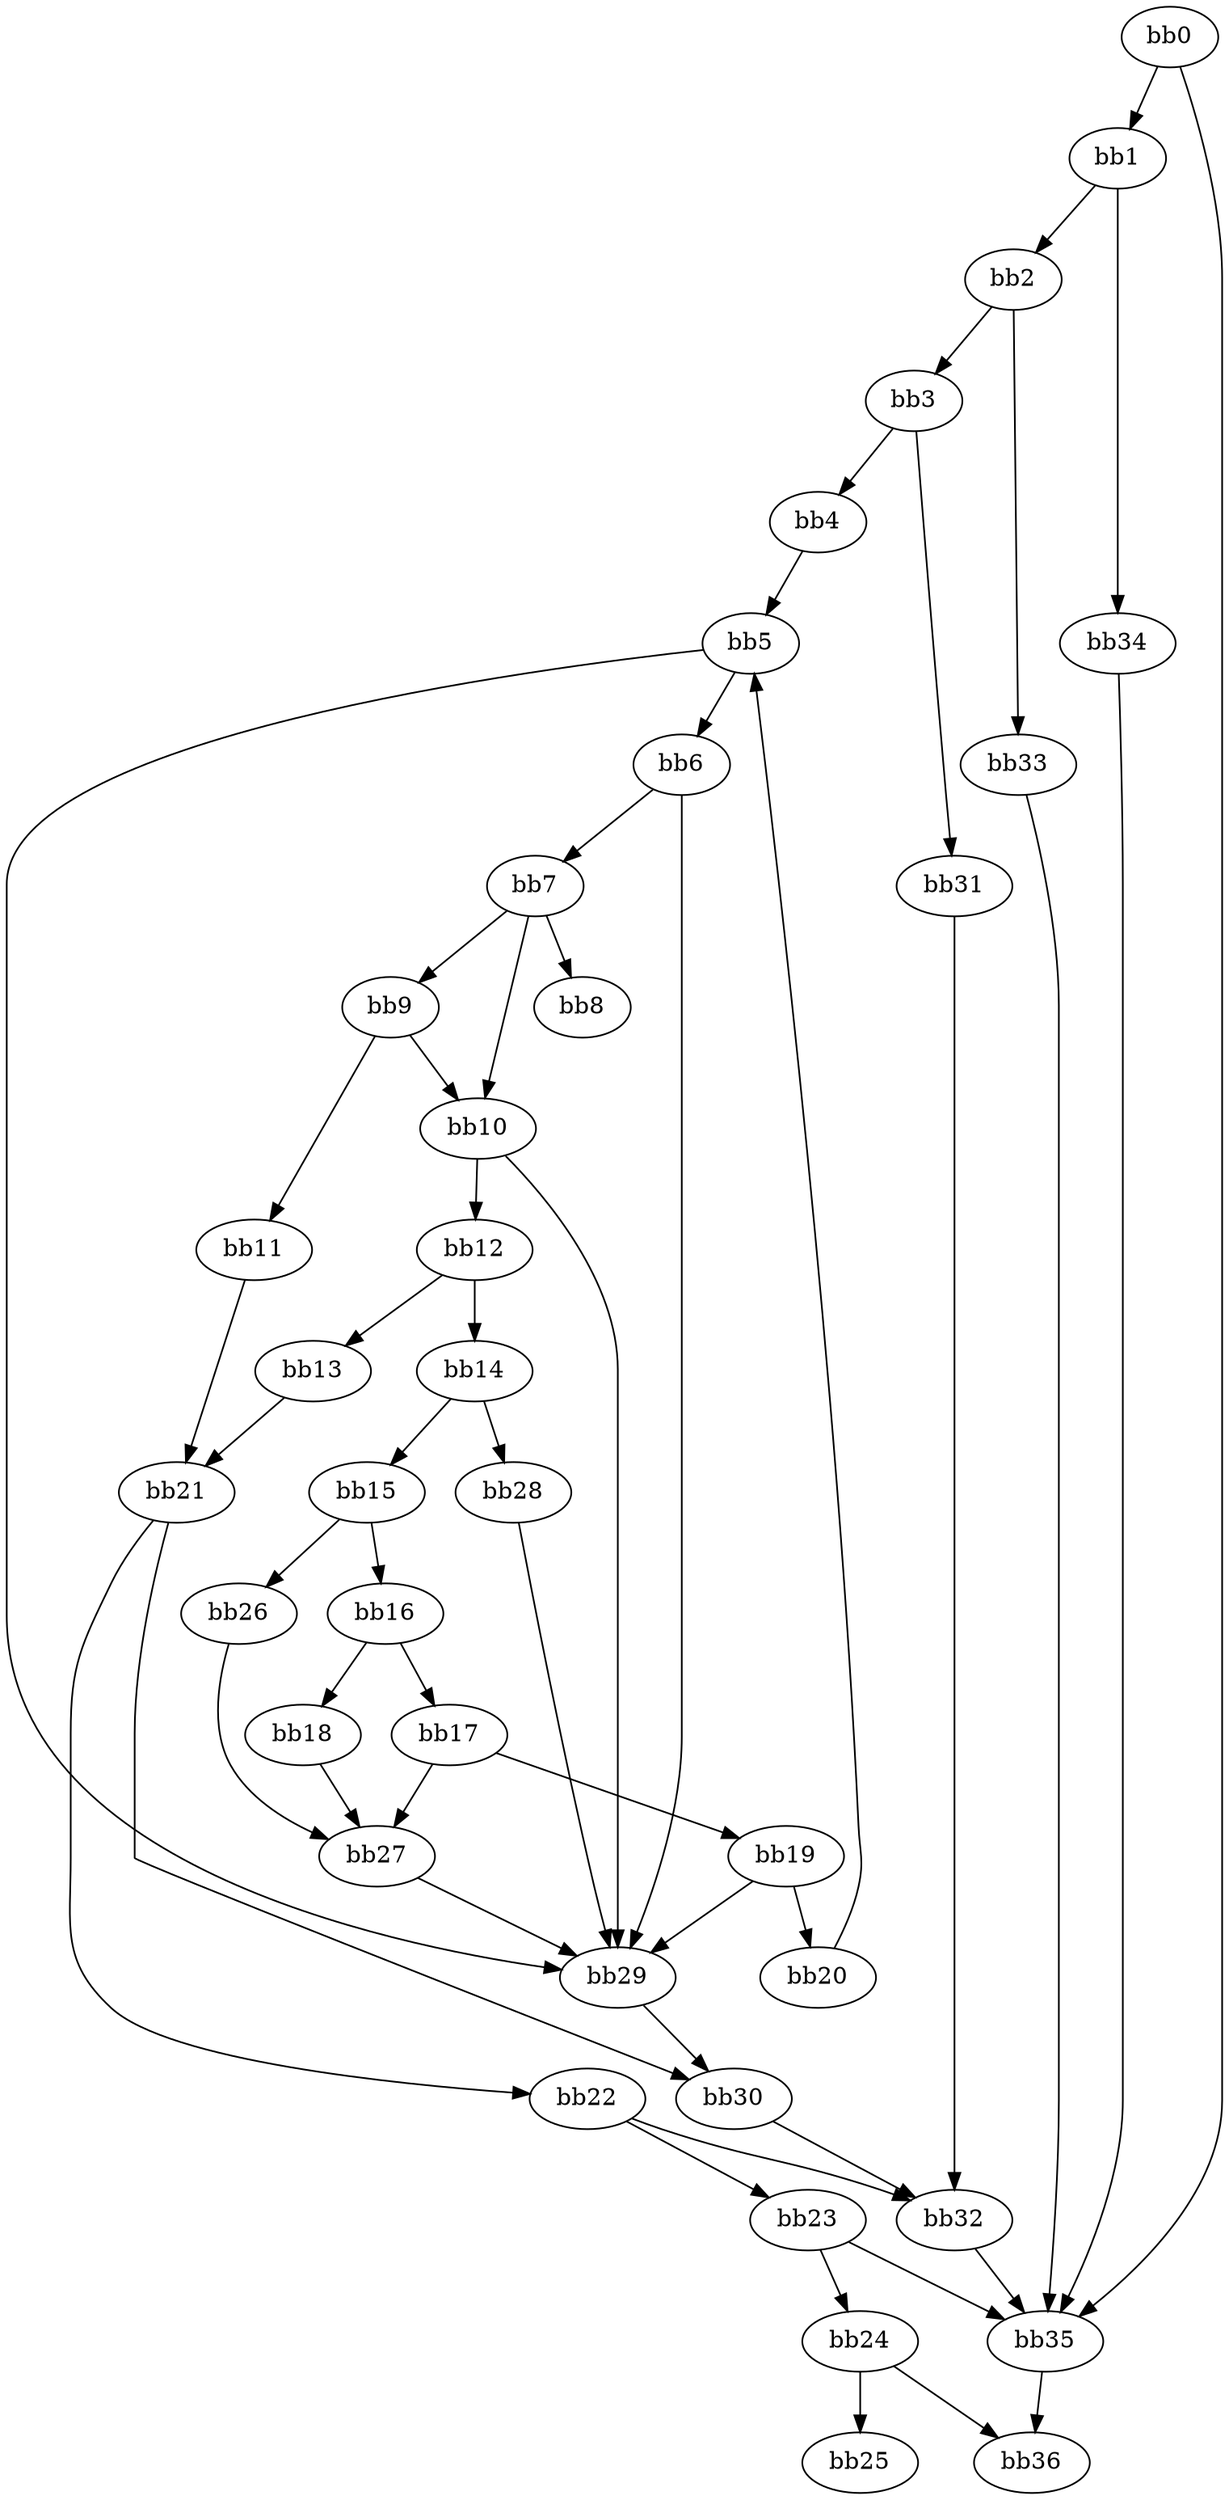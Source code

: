 digraph {
    0 [ label = "bb0\l" ]
    1 [ label = "bb1\l" ]
    2 [ label = "bb2\l" ]
    3 [ label = "bb3\l" ]
    4 [ label = "bb4\l" ]
    5 [ label = "bb5\l" ]
    6 [ label = "bb6\l" ]
    7 [ label = "bb7\l" ]
    8 [ label = "bb8\l" ]
    9 [ label = "bb9\l" ]
    10 [ label = "bb10\l" ]
    11 [ label = "bb11\l" ]
    12 [ label = "bb12\l" ]
    13 [ label = "bb13\l" ]
    14 [ label = "bb14\l" ]
    15 [ label = "bb15\l" ]
    16 [ label = "bb16\l" ]
    17 [ label = "bb17\l" ]
    18 [ label = "bb18\l" ]
    19 [ label = "bb19\l" ]
    20 [ label = "bb20\l" ]
    21 [ label = "bb21\l" ]
    22 [ label = "bb22\l" ]
    23 [ label = "bb23\l" ]
    24 [ label = "bb24\l" ]
    25 [ label = "bb25\l" ]
    26 [ label = "bb26\l" ]
    27 [ label = "bb27\l" ]
    28 [ label = "bb28\l" ]
    29 [ label = "bb29\l" ]
    30 [ label = "bb30\l" ]
    31 [ label = "bb31\l" ]
    32 [ label = "bb32\l" ]
    33 [ label = "bb33\l" ]
    34 [ label = "bb34\l" ]
    35 [ label = "bb35\l" ]
    36 [ label = "bb36\l" ]
    0 -> 1 [ ]
    0 -> 35 [ ]
    1 -> 2 [ ]
    1 -> 34 [ ]
    2 -> 3 [ ]
    2 -> 33 [ ]
    3 -> 4 [ ]
    3 -> 31 [ ]
    4 -> 5 [ ]
    5 -> 6 [ ]
    5 -> 29 [ ]
    6 -> 7 [ ]
    6 -> 29 [ ]
    7 -> 8 [ ]
    7 -> 9 [ ]
    7 -> 10 [ ]
    9 -> 10 [ ]
    9 -> 11 [ ]
    10 -> 12 [ ]
    10 -> 29 [ ]
    11 -> 21 [ ]
    12 -> 13 [ ]
    12 -> 14 [ ]
    13 -> 21 [ ]
    14 -> 15 [ ]
    14 -> 28 [ ]
    15 -> 16 [ ]
    15 -> 26 [ ]
    16 -> 17 [ ]
    16 -> 18 [ ]
    17 -> 19 [ ]
    17 -> 27 [ ]
    18 -> 27 [ ]
    19 -> 20 [ ]
    19 -> 29 [ ]
    20 -> 5 [ ]
    21 -> 22 [ ]
    21 -> 30 [ ]
    22 -> 23 [ ]
    22 -> 32 [ ]
    23 -> 24 [ ]
    23 -> 35 [ ]
    24 -> 25 [ ]
    24 -> 36 [ ]
    26 -> 27 [ ]
    27 -> 29 [ ]
    28 -> 29 [ ]
    29 -> 30 [ ]
    30 -> 32 [ ]
    31 -> 32 [ ]
    32 -> 35 [ ]
    33 -> 35 [ ]
    34 -> 35 [ ]
    35 -> 36 [ ]
}

